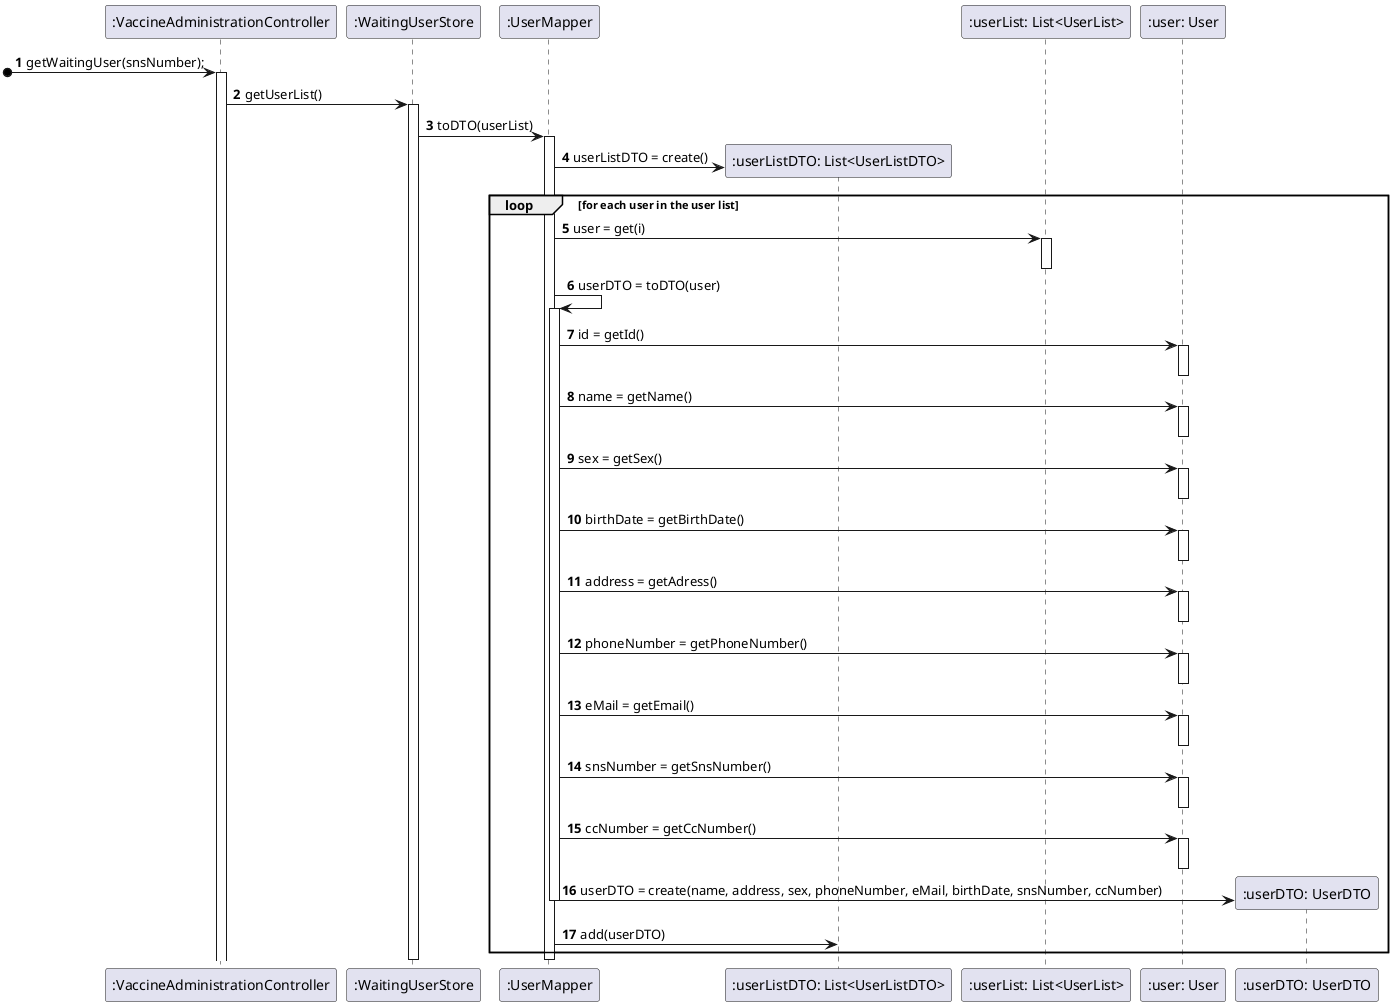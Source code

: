 @startuml
'https://plantuml.com/sequence-diagram

autonumber

[o-> ":VaccineAdministrationController": getWaitingUser(snsNumber);

participant ":WaitingUserStore" as STORE
participant ":UserMapper" as MAP
participant ":userListDTO: List<UserListDTO>" as ULDTO
participant ":userList: List<UserList>" as UL
participant ":user: User" as U
participant ":userDTO: UserDTO" as UDTO

activate ":VaccineAdministrationController"

":VaccineAdministrationController" -> STORE: getUserList()

activate STORE



STORE -> MAP: toDTO(userList)

activate MAP

MAP -> ULDTO**: userListDTO = create()

loop for each user in the user list

MAP -> UL: user = get(i)
activate UL
deactivate UL

MAP -> MAP: userDTO = toDTO(user)
activate MAP

MAP -> U : id = getId()

activate U
deactivate U

MAP -> U : name = getName()

activate U
deactivate U

MAP -> U : sex = getSex()

activate U
deactivate U

MAP -> U : birthDate = getBirthDate()

activate U
deactivate U

MAP -> U : address = getAdress()

activate U
deactivate U

MAP -> U : phoneNumber = getPhoneNumber()

activate U
deactivate U

MAP -> U : eMail = getEmail()

activate U
deactivate U

MAP -> U : snsNumber = getSnsNumber()

activate U
deactivate U

MAP -> U : ccNumber = getCcNumber()

activate U
deactivate U

MAP -> UDTO**: userDTO = create(name, address, sex, phoneNumber, eMail, birthDate, snsNumber, ccNumber)

deactivate MAP
MAP -> ULDTO: add(userDTO)
end
deactivate MAP
deactivate STORE
@enduml